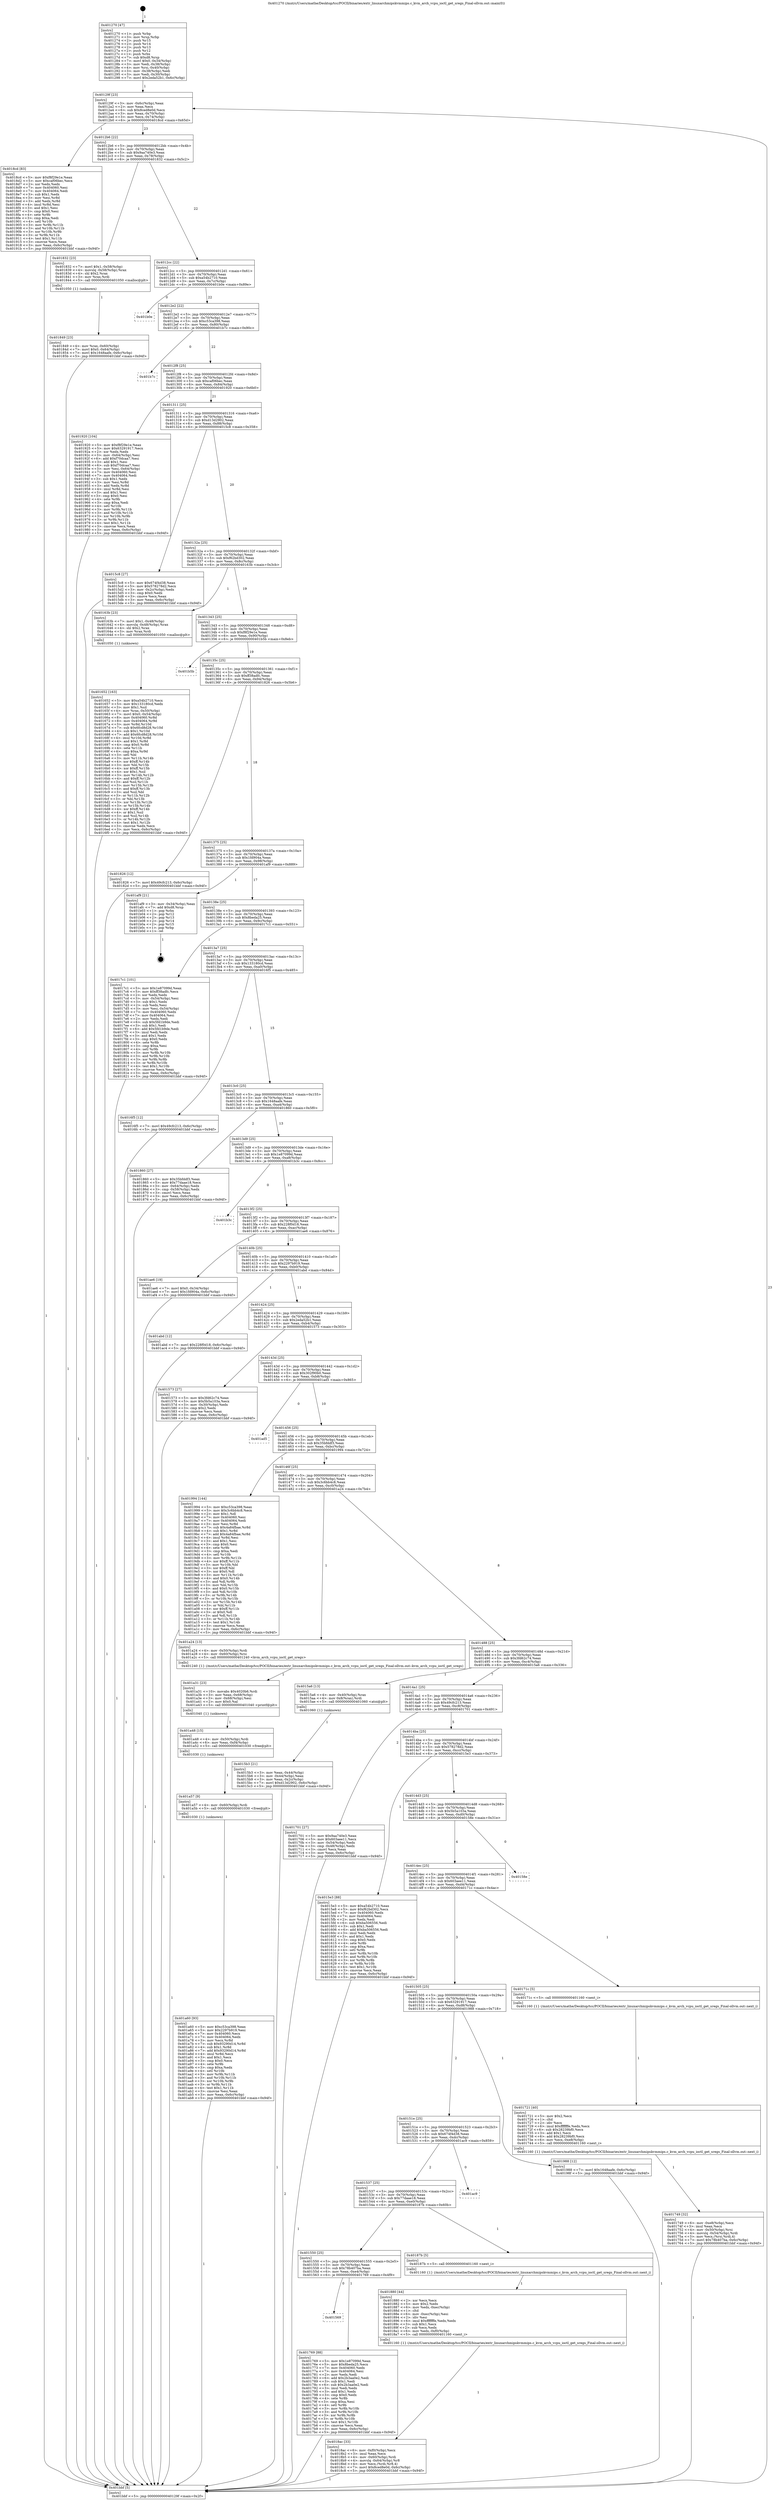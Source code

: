 digraph "0x401270" {
  label = "0x401270 (/mnt/c/Users/mathe/Desktop/tcc/POCII/binaries/extr_linuxarchmipskvmmips.c_kvm_arch_vcpu_ioctl_get_sregs_Final-ollvm.out::main(0))"
  labelloc = "t"
  node[shape=record]

  Entry [label="",width=0.3,height=0.3,shape=circle,fillcolor=black,style=filled]
  "0x40129f" [label="{
     0x40129f [23]\l
     | [instrs]\l
     &nbsp;&nbsp;0x40129f \<+3\>: mov -0x6c(%rbp),%eax\l
     &nbsp;&nbsp;0x4012a2 \<+2\>: mov %eax,%ecx\l
     &nbsp;&nbsp;0x4012a4 \<+6\>: sub $0x8ced8e0d,%ecx\l
     &nbsp;&nbsp;0x4012aa \<+3\>: mov %eax,-0x70(%rbp)\l
     &nbsp;&nbsp;0x4012ad \<+3\>: mov %ecx,-0x74(%rbp)\l
     &nbsp;&nbsp;0x4012b0 \<+6\>: je 00000000004018cd \<main+0x65d\>\l
  }"]
  "0x4018cd" [label="{
     0x4018cd [83]\l
     | [instrs]\l
     &nbsp;&nbsp;0x4018cd \<+5\>: mov $0xf8f29e1e,%eax\l
     &nbsp;&nbsp;0x4018d2 \<+5\>: mov $0xcaf06bec,%ecx\l
     &nbsp;&nbsp;0x4018d7 \<+2\>: xor %edx,%edx\l
     &nbsp;&nbsp;0x4018d9 \<+7\>: mov 0x404060,%esi\l
     &nbsp;&nbsp;0x4018e0 \<+7\>: mov 0x404064,%edi\l
     &nbsp;&nbsp;0x4018e7 \<+3\>: sub $0x1,%edx\l
     &nbsp;&nbsp;0x4018ea \<+3\>: mov %esi,%r8d\l
     &nbsp;&nbsp;0x4018ed \<+3\>: add %edx,%r8d\l
     &nbsp;&nbsp;0x4018f0 \<+4\>: imul %r8d,%esi\l
     &nbsp;&nbsp;0x4018f4 \<+3\>: and $0x1,%esi\l
     &nbsp;&nbsp;0x4018f7 \<+3\>: cmp $0x0,%esi\l
     &nbsp;&nbsp;0x4018fa \<+4\>: sete %r9b\l
     &nbsp;&nbsp;0x4018fe \<+3\>: cmp $0xa,%edi\l
     &nbsp;&nbsp;0x401901 \<+4\>: setl %r10b\l
     &nbsp;&nbsp;0x401905 \<+3\>: mov %r9b,%r11b\l
     &nbsp;&nbsp;0x401908 \<+3\>: and %r10b,%r11b\l
     &nbsp;&nbsp;0x40190b \<+3\>: xor %r10b,%r9b\l
     &nbsp;&nbsp;0x40190e \<+3\>: or %r9b,%r11b\l
     &nbsp;&nbsp;0x401911 \<+4\>: test $0x1,%r11b\l
     &nbsp;&nbsp;0x401915 \<+3\>: cmovne %ecx,%eax\l
     &nbsp;&nbsp;0x401918 \<+3\>: mov %eax,-0x6c(%rbp)\l
     &nbsp;&nbsp;0x40191b \<+5\>: jmp 0000000000401bbf \<main+0x94f\>\l
  }"]
  "0x4012b6" [label="{
     0x4012b6 [22]\l
     | [instrs]\l
     &nbsp;&nbsp;0x4012b6 \<+5\>: jmp 00000000004012bb \<main+0x4b\>\l
     &nbsp;&nbsp;0x4012bb \<+3\>: mov -0x70(%rbp),%eax\l
     &nbsp;&nbsp;0x4012be \<+5\>: sub $0x9aa740e3,%eax\l
     &nbsp;&nbsp;0x4012c3 \<+3\>: mov %eax,-0x78(%rbp)\l
     &nbsp;&nbsp;0x4012c6 \<+6\>: je 0000000000401832 \<main+0x5c2\>\l
  }"]
  Exit [label="",width=0.3,height=0.3,shape=circle,fillcolor=black,style=filled,peripheries=2]
  "0x401832" [label="{
     0x401832 [23]\l
     | [instrs]\l
     &nbsp;&nbsp;0x401832 \<+7\>: movl $0x1,-0x58(%rbp)\l
     &nbsp;&nbsp;0x401839 \<+4\>: movslq -0x58(%rbp),%rax\l
     &nbsp;&nbsp;0x40183d \<+4\>: shl $0x2,%rax\l
     &nbsp;&nbsp;0x401841 \<+3\>: mov %rax,%rdi\l
     &nbsp;&nbsp;0x401844 \<+5\>: call 0000000000401050 \<malloc@plt\>\l
     | [calls]\l
     &nbsp;&nbsp;0x401050 \{1\} (unknown)\l
  }"]
  "0x4012cc" [label="{
     0x4012cc [22]\l
     | [instrs]\l
     &nbsp;&nbsp;0x4012cc \<+5\>: jmp 00000000004012d1 \<main+0x61\>\l
     &nbsp;&nbsp;0x4012d1 \<+3\>: mov -0x70(%rbp),%eax\l
     &nbsp;&nbsp;0x4012d4 \<+5\>: sub $0xa54b2710,%eax\l
     &nbsp;&nbsp;0x4012d9 \<+3\>: mov %eax,-0x7c(%rbp)\l
     &nbsp;&nbsp;0x4012dc \<+6\>: je 0000000000401b0e \<main+0x89e\>\l
  }"]
  "0x401a60" [label="{
     0x401a60 [93]\l
     | [instrs]\l
     &nbsp;&nbsp;0x401a60 \<+5\>: mov $0xc53ca398,%eax\l
     &nbsp;&nbsp;0x401a65 \<+5\>: mov $0x2297b919,%esi\l
     &nbsp;&nbsp;0x401a6a \<+7\>: mov 0x404060,%ecx\l
     &nbsp;&nbsp;0x401a71 \<+7\>: mov 0x404064,%edx\l
     &nbsp;&nbsp;0x401a78 \<+3\>: mov %ecx,%r8d\l
     &nbsp;&nbsp;0x401a7b \<+7\>: sub $0x93290d14,%r8d\l
     &nbsp;&nbsp;0x401a82 \<+4\>: sub $0x1,%r8d\l
     &nbsp;&nbsp;0x401a86 \<+7\>: add $0x93290d14,%r8d\l
     &nbsp;&nbsp;0x401a8d \<+4\>: imul %r8d,%ecx\l
     &nbsp;&nbsp;0x401a91 \<+3\>: and $0x1,%ecx\l
     &nbsp;&nbsp;0x401a94 \<+3\>: cmp $0x0,%ecx\l
     &nbsp;&nbsp;0x401a97 \<+4\>: sete %r9b\l
     &nbsp;&nbsp;0x401a9b \<+3\>: cmp $0xa,%edx\l
     &nbsp;&nbsp;0x401a9e \<+4\>: setl %r10b\l
     &nbsp;&nbsp;0x401aa2 \<+3\>: mov %r9b,%r11b\l
     &nbsp;&nbsp;0x401aa5 \<+3\>: and %r10b,%r11b\l
     &nbsp;&nbsp;0x401aa8 \<+3\>: xor %r10b,%r9b\l
     &nbsp;&nbsp;0x401aab \<+3\>: or %r9b,%r11b\l
     &nbsp;&nbsp;0x401aae \<+4\>: test $0x1,%r11b\l
     &nbsp;&nbsp;0x401ab2 \<+3\>: cmovne %esi,%eax\l
     &nbsp;&nbsp;0x401ab5 \<+3\>: mov %eax,-0x6c(%rbp)\l
     &nbsp;&nbsp;0x401ab8 \<+5\>: jmp 0000000000401bbf \<main+0x94f\>\l
  }"]
  "0x401b0e" [label="{
     0x401b0e\l
  }", style=dashed]
  "0x4012e2" [label="{
     0x4012e2 [22]\l
     | [instrs]\l
     &nbsp;&nbsp;0x4012e2 \<+5\>: jmp 00000000004012e7 \<main+0x77\>\l
     &nbsp;&nbsp;0x4012e7 \<+3\>: mov -0x70(%rbp),%eax\l
     &nbsp;&nbsp;0x4012ea \<+5\>: sub $0xc53ca398,%eax\l
     &nbsp;&nbsp;0x4012ef \<+3\>: mov %eax,-0x80(%rbp)\l
     &nbsp;&nbsp;0x4012f2 \<+6\>: je 0000000000401b7c \<main+0x90c\>\l
  }"]
  "0x401a57" [label="{
     0x401a57 [9]\l
     | [instrs]\l
     &nbsp;&nbsp;0x401a57 \<+4\>: mov -0x60(%rbp),%rdi\l
     &nbsp;&nbsp;0x401a5b \<+5\>: call 0000000000401030 \<free@plt\>\l
     | [calls]\l
     &nbsp;&nbsp;0x401030 \{1\} (unknown)\l
  }"]
  "0x401b7c" [label="{
     0x401b7c\l
  }", style=dashed]
  "0x4012f8" [label="{
     0x4012f8 [25]\l
     | [instrs]\l
     &nbsp;&nbsp;0x4012f8 \<+5\>: jmp 00000000004012fd \<main+0x8d\>\l
     &nbsp;&nbsp;0x4012fd \<+3\>: mov -0x70(%rbp),%eax\l
     &nbsp;&nbsp;0x401300 \<+5\>: sub $0xcaf06bec,%eax\l
     &nbsp;&nbsp;0x401305 \<+6\>: mov %eax,-0x84(%rbp)\l
     &nbsp;&nbsp;0x40130b \<+6\>: je 0000000000401920 \<main+0x6b0\>\l
  }"]
  "0x401a48" [label="{
     0x401a48 [15]\l
     | [instrs]\l
     &nbsp;&nbsp;0x401a48 \<+4\>: mov -0x50(%rbp),%rdi\l
     &nbsp;&nbsp;0x401a4c \<+6\>: mov %eax,-0xf4(%rbp)\l
     &nbsp;&nbsp;0x401a52 \<+5\>: call 0000000000401030 \<free@plt\>\l
     | [calls]\l
     &nbsp;&nbsp;0x401030 \{1\} (unknown)\l
  }"]
  "0x401920" [label="{
     0x401920 [104]\l
     | [instrs]\l
     &nbsp;&nbsp;0x401920 \<+5\>: mov $0xf8f29e1e,%eax\l
     &nbsp;&nbsp;0x401925 \<+5\>: mov $0x63291917,%ecx\l
     &nbsp;&nbsp;0x40192a \<+2\>: xor %edx,%edx\l
     &nbsp;&nbsp;0x40192c \<+3\>: mov -0x64(%rbp),%esi\l
     &nbsp;&nbsp;0x40192f \<+6\>: add $0xf70dcaa7,%esi\l
     &nbsp;&nbsp;0x401935 \<+3\>: add $0x1,%esi\l
     &nbsp;&nbsp;0x401938 \<+6\>: sub $0xf70dcaa7,%esi\l
     &nbsp;&nbsp;0x40193e \<+3\>: mov %esi,-0x64(%rbp)\l
     &nbsp;&nbsp;0x401941 \<+7\>: mov 0x404060,%esi\l
     &nbsp;&nbsp;0x401948 \<+7\>: mov 0x404064,%edi\l
     &nbsp;&nbsp;0x40194f \<+3\>: sub $0x1,%edx\l
     &nbsp;&nbsp;0x401952 \<+3\>: mov %esi,%r8d\l
     &nbsp;&nbsp;0x401955 \<+3\>: add %edx,%r8d\l
     &nbsp;&nbsp;0x401958 \<+4\>: imul %r8d,%esi\l
     &nbsp;&nbsp;0x40195c \<+3\>: and $0x1,%esi\l
     &nbsp;&nbsp;0x40195f \<+3\>: cmp $0x0,%esi\l
     &nbsp;&nbsp;0x401962 \<+4\>: sete %r9b\l
     &nbsp;&nbsp;0x401966 \<+3\>: cmp $0xa,%edi\l
     &nbsp;&nbsp;0x401969 \<+4\>: setl %r10b\l
     &nbsp;&nbsp;0x40196d \<+3\>: mov %r9b,%r11b\l
     &nbsp;&nbsp;0x401970 \<+3\>: and %r10b,%r11b\l
     &nbsp;&nbsp;0x401973 \<+3\>: xor %r10b,%r9b\l
     &nbsp;&nbsp;0x401976 \<+3\>: or %r9b,%r11b\l
     &nbsp;&nbsp;0x401979 \<+4\>: test $0x1,%r11b\l
     &nbsp;&nbsp;0x40197d \<+3\>: cmovne %ecx,%eax\l
     &nbsp;&nbsp;0x401980 \<+3\>: mov %eax,-0x6c(%rbp)\l
     &nbsp;&nbsp;0x401983 \<+5\>: jmp 0000000000401bbf \<main+0x94f\>\l
  }"]
  "0x401311" [label="{
     0x401311 [25]\l
     | [instrs]\l
     &nbsp;&nbsp;0x401311 \<+5\>: jmp 0000000000401316 \<main+0xa6\>\l
     &nbsp;&nbsp;0x401316 \<+3\>: mov -0x70(%rbp),%eax\l
     &nbsp;&nbsp;0x401319 \<+5\>: sub $0xd13d2902,%eax\l
     &nbsp;&nbsp;0x40131e \<+6\>: mov %eax,-0x88(%rbp)\l
     &nbsp;&nbsp;0x401324 \<+6\>: je 00000000004015c8 \<main+0x358\>\l
  }"]
  "0x401a31" [label="{
     0x401a31 [23]\l
     | [instrs]\l
     &nbsp;&nbsp;0x401a31 \<+10\>: movabs $0x4020b6,%rdi\l
     &nbsp;&nbsp;0x401a3b \<+3\>: mov %eax,-0x68(%rbp)\l
     &nbsp;&nbsp;0x401a3e \<+3\>: mov -0x68(%rbp),%esi\l
     &nbsp;&nbsp;0x401a41 \<+2\>: mov $0x0,%al\l
     &nbsp;&nbsp;0x401a43 \<+5\>: call 0000000000401040 \<printf@plt\>\l
     | [calls]\l
     &nbsp;&nbsp;0x401040 \{1\} (unknown)\l
  }"]
  "0x4015c8" [label="{
     0x4015c8 [27]\l
     | [instrs]\l
     &nbsp;&nbsp;0x4015c8 \<+5\>: mov $0x674f4d38,%eax\l
     &nbsp;&nbsp;0x4015cd \<+5\>: mov $0x578278d2,%ecx\l
     &nbsp;&nbsp;0x4015d2 \<+3\>: mov -0x2c(%rbp),%edx\l
     &nbsp;&nbsp;0x4015d5 \<+3\>: cmp $0x0,%edx\l
     &nbsp;&nbsp;0x4015d8 \<+3\>: cmove %ecx,%eax\l
     &nbsp;&nbsp;0x4015db \<+3\>: mov %eax,-0x6c(%rbp)\l
     &nbsp;&nbsp;0x4015de \<+5\>: jmp 0000000000401bbf \<main+0x94f\>\l
  }"]
  "0x40132a" [label="{
     0x40132a [25]\l
     | [instrs]\l
     &nbsp;&nbsp;0x40132a \<+5\>: jmp 000000000040132f \<main+0xbf\>\l
     &nbsp;&nbsp;0x40132f \<+3\>: mov -0x70(%rbp),%eax\l
     &nbsp;&nbsp;0x401332 \<+5\>: sub $0xf62bd302,%eax\l
     &nbsp;&nbsp;0x401337 \<+6\>: mov %eax,-0x8c(%rbp)\l
     &nbsp;&nbsp;0x40133d \<+6\>: je 000000000040163b \<main+0x3cb\>\l
  }"]
  "0x4018ac" [label="{
     0x4018ac [33]\l
     | [instrs]\l
     &nbsp;&nbsp;0x4018ac \<+6\>: mov -0xf0(%rbp),%ecx\l
     &nbsp;&nbsp;0x4018b2 \<+3\>: imul %eax,%ecx\l
     &nbsp;&nbsp;0x4018b5 \<+4\>: mov -0x60(%rbp),%rdi\l
     &nbsp;&nbsp;0x4018b9 \<+4\>: movslq -0x64(%rbp),%r8\l
     &nbsp;&nbsp;0x4018bd \<+4\>: mov %ecx,(%rdi,%r8,4)\l
     &nbsp;&nbsp;0x4018c1 \<+7\>: movl $0x8ced8e0d,-0x6c(%rbp)\l
     &nbsp;&nbsp;0x4018c8 \<+5\>: jmp 0000000000401bbf \<main+0x94f\>\l
  }"]
  "0x40163b" [label="{
     0x40163b [23]\l
     | [instrs]\l
     &nbsp;&nbsp;0x40163b \<+7\>: movl $0x1,-0x48(%rbp)\l
     &nbsp;&nbsp;0x401642 \<+4\>: movslq -0x48(%rbp),%rax\l
     &nbsp;&nbsp;0x401646 \<+4\>: shl $0x2,%rax\l
     &nbsp;&nbsp;0x40164a \<+3\>: mov %rax,%rdi\l
     &nbsp;&nbsp;0x40164d \<+5\>: call 0000000000401050 \<malloc@plt\>\l
     | [calls]\l
     &nbsp;&nbsp;0x401050 \{1\} (unknown)\l
  }"]
  "0x401343" [label="{
     0x401343 [25]\l
     | [instrs]\l
     &nbsp;&nbsp;0x401343 \<+5\>: jmp 0000000000401348 \<main+0xd8\>\l
     &nbsp;&nbsp;0x401348 \<+3\>: mov -0x70(%rbp),%eax\l
     &nbsp;&nbsp;0x40134b \<+5\>: sub $0xf8f29e1e,%eax\l
     &nbsp;&nbsp;0x401350 \<+6\>: mov %eax,-0x90(%rbp)\l
     &nbsp;&nbsp;0x401356 \<+6\>: je 0000000000401b5b \<main+0x8eb\>\l
  }"]
  "0x401880" [label="{
     0x401880 [44]\l
     | [instrs]\l
     &nbsp;&nbsp;0x401880 \<+2\>: xor %ecx,%ecx\l
     &nbsp;&nbsp;0x401882 \<+5\>: mov $0x2,%edx\l
     &nbsp;&nbsp;0x401887 \<+6\>: mov %edx,-0xec(%rbp)\l
     &nbsp;&nbsp;0x40188d \<+1\>: cltd\l
     &nbsp;&nbsp;0x40188e \<+6\>: mov -0xec(%rbp),%esi\l
     &nbsp;&nbsp;0x401894 \<+2\>: idiv %esi\l
     &nbsp;&nbsp;0x401896 \<+6\>: imul $0xfffffffe,%edx,%edx\l
     &nbsp;&nbsp;0x40189c \<+3\>: sub $0x1,%ecx\l
     &nbsp;&nbsp;0x40189f \<+2\>: sub %ecx,%edx\l
     &nbsp;&nbsp;0x4018a1 \<+6\>: mov %edx,-0xf0(%rbp)\l
     &nbsp;&nbsp;0x4018a7 \<+5\>: call 0000000000401160 \<next_i\>\l
     | [calls]\l
     &nbsp;&nbsp;0x401160 \{1\} (/mnt/c/Users/mathe/Desktop/tcc/POCII/binaries/extr_linuxarchmipskvmmips.c_kvm_arch_vcpu_ioctl_get_sregs_Final-ollvm.out::next_i)\l
  }"]
  "0x401b5b" [label="{
     0x401b5b\l
  }", style=dashed]
  "0x40135c" [label="{
     0x40135c [25]\l
     | [instrs]\l
     &nbsp;&nbsp;0x40135c \<+5\>: jmp 0000000000401361 \<main+0xf1\>\l
     &nbsp;&nbsp;0x401361 \<+3\>: mov -0x70(%rbp),%eax\l
     &nbsp;&nbsp;0x401364 \<+5\>: sub $0xff38adfc,%eax\l
     &nbsp;&nbsp;0x401369 \<+6\>: mov %eax,-0x94(%rbp)\l
     &nbsp;&nbsp;0x40136f \<+6\>: je 0000000000401826 \<main+0x5b6\>\l
  }"]
  "0x401849" [label="{
     0x401849 [23]\l
     | [instrs]\l
     &nbsp;&nbsp;0x401849 \<+4\>: mov %rax,-0x60(%rbp)\l
     &nbsp;&nbsp;0x40184d \<+7\>: movl $0x0,-0x64(%rbp)\l
     &nbsp;&nbsp;0x401854 \<+7\>: movl $0x1648aafe,-0x6c(%rbp)\l
     &nbsp;&nbsp;0x40185b \<+5\>: jmp 0000000000401bbf \<main+0x94f\>\l
  }"]
  "0x401826" [label="{
     0x401826 [12]\l
     | [instrs]\l
     &nbsp;&nbsp;0x401826 \<+7\>: movl $0x49cfc213,-0x6c(%rbp)\l
     &nbsp;&nbsp;0x40182d \<+5\>: jmp 0000000000401bbf \<main+0x94f\>\l
  }"]
  "0x401375" [label="{
     0x401375 [25]\l
     | [instrs]\l
     &nbsp;&nbsp;0x401375 \<+5\>: jmp 000000000040137a \<main+0x10a\>\l
     &nbsp;&nbsp;0x40137a \<+3\>: mov -0x70(%rbp),%eax\l
     &nbsp;&nbsp;0x40137d \<+5\>: sub $0x1fd904a,%eax\l
     &nbsp;&nbsp;0x401382 \<+6\>: mov %eax,-0x98(%rbp)\l
     &nbsp;&nbsp;0x401388 \<+6\>: je 0000000000401af9 \<main+0x889\>\l
  }"]
  "0x401569" [label="{
     0x401569\l
  }", style=dashed]
  "0x401af9" [label="{
     0x401af9 [21]\l
     | [instrs]\l
     &nbsp;&nbsp;0x401af9 \<+3\>: mov -0x34(%rbp),%eax\l
     &nbsp;&nbsp;0x401afc \<+7\>: add $0xd8,%rsp\l
     &nbsp;&nbsp;0x401b03 \<+1\>: pop %rbx\l
     &nbsp;&nbsp;0x401b04 \<+2\>: pop %r12\l
     &nbsp;&nbsp;0x401b06 \<+2\>: pop %r13\l
     &nbsp;&nbsp;0x401b08 \<+2\>: pop %r14\l
     &nbsp;&nbsp;0x401b0a \<+2\>: pop %r15\l
     &nbsp;&nbsp;0x401b0c \<+1\>: pop %rbp\l
     &nbsp;&nbsp;0x401b0d \<+1\>: ret\l
  }"]
  "0x40138e" [label="{
     0x40138e [25]\l
     | [instrs]\l
     &nbsp;&nbsp;0x40138e \<+5\>: jmp 0000000000401393 \<main+0x123\>\l
     &nbsp;&nbsp;0x401393 \<+3\>: mov -0x70(%rbp),%eax\l
     &nbsp;&nbsp;0x401396 \<+5\>: sub $0x8beda25,%eax\l
     &nbsp;&nbsp;0x40139b \<+6\>: mov %eax,-0x9c(%rbp)\l
     &nbsp;&nbsp;0x4013a1 \<+6\>: je 00000000004017c1 \<main+0x551\>\l
  }"]
  "0x401769" [label="{
     0x401769 [88]\l
     | [instrs]\l
     &nbsp;&nbsp;0x401769 \<+5\>: mov $0x1e87099d,%eax\l
     &nbsp;&nbsp;0x40176e \<+5\>: mov $0x8beda25,%ecx\l
     &nbsp;&nbsp;0x401773 \<+7\>: mov 0x404060,%edx\l
     &nbsp;&nbsp;0x40177a \<+7\>: mov 0x404064,%esi\l
     &nbsp;&nbsp;0x401781 \<+2\>: mov %edx,%edi\l
     &nbsp;&nbsp;0x401783 \<+6\>: add $0x2b3aa0e2,%edi\l
     &nbsp;&nbsp;0x401789 \<+3\>: sub $0x1,%edi\l
     &nbsp;&nbsp;0x40178c \<+6\>: sub $0x2b3aa0e2,%edi\l
     &nbsp;&nbsp;0x401792 \<+3\>: imul %edi,%edx\l
     &nbsp;&nbsp;0x401795 \<+3\>: and $0x1,%edx\l
     &nbsp;&nbsp;0x401798 \<+3\>: cmp $0x0,%edx\l
     &nbsp;&nbsp;0x40179b \<+4\>: sete %r8b\l
     &nbsp;&nbsp;0x40179f \<+3\>: cmp $0xa,%esi\l
     &nbsp;&nbsp;0x4017a2 \<+4\>: setl %r9b\l
     &nbsp;&nbsp;0x4017a6 \<+3\>: mov %r8b,%r10b\l
     &nbsp;&nbsp;0x4017a9 \<+3\>: and %r9b,%r10b\l
     &nbsp;&nbsp;0x4017ac \<+3\>: xor %r9b,%r8b\l
     &nbsp;&nbsp;0x4017af \<+3\>: or %r8b,%r10b\l
     &nbsp;&nbsp;0x4017b2 \<+4\>: test $0x1,%r10b\l
     &nbsp;&nbsp;0x4017b6 \<+3\>: cmovne %ecx,%eax\l
     &nbsp;&nbsp;0x4017b9 \<+3\>: mov %eax,-0x6c(%rbp)\l
     &nbsp;&nbsp;0x4017bc \<+5\>: jmp 0000000000401bbf \<main+0x94f\>\l
  }"]
  "0x4017c1" [label="{
     0x4017c1 [101]\l
     | [instrs]\l
     &nbsp;&nbsp;0x4017c1 \<+5\>: mov $0x1e87099d,%eax\l
     &nbsp;&nbsp;0x4017c6 \<+5\>: mov $0xff38adfc,%ecx\l
     &nbsp;&nbsp;0x4017cb \<+2\>: xor %edx,%edx\l
     &nbsp;&nbsp;0x4017cd \<+3\>: mov -0x54(%rbp),%esi\l
     &nbsp;&nbsp;0x4017d0 \<+3\>: sub $0x1,%edx\l
     &nbsp;&nbsp;0x4017d3 \<+2\>: sub %edx,%esi\l
     &nbsp;&nbsp;0x4017d5 \<+3\>: mov %esi,-0x54(%rbp)\l
     &nbsp;&nbsp;0x4017d8 \<+7\>: mov 0x404060,%edx\l
     &nbsp;&nbsp;0x4017df \<+7\>: mov 0x404064,%esi\l
     &nbsp;&nbsp;0x4017e6 \<+2\>: mov %edx,%edi\l
     &nbsp;&nbsp;0x4017e8 \<+6\>: sub $0x5fd1b9de,%edi\l
     &nbsp;&nbsp;0x4017ee \<+3\>: sub $0x1,%edi\l
     &nbsp;&nbsp;0x4017f1 \<+6\>: add $0x5fd1b9de,%edi\l
     &nbsp;&nbsp;0x4017f7 \<+3\>: imul %edi,%edx\l
     &nbsp;&nbsp;0x4017fa \<+3\>: and $0x1,%edx\l
     &nbsp;&nbsp;0x4017fd \<+3\>: cmp $0x0,%edx\l
     &nbsp;&nbsp;0x401800 \<+4\>: sete %r8b\l
     &nbsp;&nbsp;0x401804 \<+3\>: cmp $0xa,%esi\l
     &nbsp;&nbsp;0x401807 \<+4\>: setl %r9b\l
     &nbsp;&nbsp;0x40180b \<+3\>: mov %r8b,%r10b\l
     &nbsp;&nbsp;0x40180e \<+3\>: and %r9b,%r10b\l
     &nbsp;&nbsp;0x401811 \<+3\>: xor %r9b,%r8b\l
     &nbsp;&nbsp;0x401814 \<+3\>: or %r8b,%r10b\l
     &nbsp;&nbsp;0x401817 \<+4\>: test $0x1,%r10b\l
     &nbsp;&nbsp;0x40181b \<+3\>: cmovne %ecx,%eax\l
     &nbsp;&nbsp;0x40181e \<+3\>: mov %eax,-0x6c(%rbp)\l
     &nbsp;&nbsp;0x401821 \<+5\>: jmp 0000000000401bbf \<main+0x94f\>\l
  }"]
  "0x4013a7" [label="{
     0x4013a7 [25]\l
     | [instrs]\l
     &nbsp;&nbsp;0x4013a7 \<+5\>: jmp 00000000004013ac \<main+0x13c\>\l
     &nbsp;&nbsp;0x4013ac \<+3\>: mov -0x70(%rbp),%eax\l
     &nbsp;&nbsp;0x4013af \<+5\>: sub $0x133180cd,%eax\l
     &nbsp;&nbsp;0x4013b4 \<+6\>: mov %eax,-0xa0(%rbp)\l
     &nbsp;&nbsp;0x4013ba \<+6\>: je 00000000004016f5 \<main+0x485\>\l
  }"]
  "0x401550" [label="{
     0x401550 [25]\l
     | [instrs]\l
     &nbsp;&nbsp;0x401550 \<+5\>: jmp 0000000000401555 \<main+0x2e5\>\l
     &nbsp;&nbsp;0x401555 \<+3\>: mov -0x70(%rbp),%eax\l
     &nbsp;&nbsp;0x401558 \<+5\>: sub $0x78b407ba,%eax\l
     &nbsp;&nbsp;0x40155d \<+6\>: mov %eax,-0xe4(%rbp)\l
     &nbsp;&nbsp;0x401563 \<+6\>: je 0000000000401769 \<main+0x4f9\>\l
  }"]
  "0x4016f5" [label="{
     0x4016f5 [12]\l
     | [instrs]\l
     &nbsp;&nbsp;0x4016f5 \<+7\>: movl $0x49cfc213,-0x6c(%rbp)\l
     &nbsp;&nbsp;0x4016fc \<+5\>: jmp 0000000000401bbf \<main+0x94f\>\l
  }"]
  "0x4013c0" [label="{
     0x4013c0 [25]\l
     | [instrs]\l
     &nbsp;&nbsp;0x4013c0 \<+5\>: jmp 00000000004013c5 \<main+0x155\>\l
     &nbsp;&nbsp;0x4013c5 \<+3\>: mov -0x70(%rbp),%eax\l
     &nbsp;&nbsp;0x4013c8 \<+5\>: sub $0x1648aafe,%eax\l
     &nbsp;&nbsp;0x4013cd \<+6\>: mov %eax,-0xa4(%rbp)\l
     &nbsp;&nbsp;0x4013d3 \<+6\>: je 0000000000401860 \<main+0x5f0\>\l
  }"]
  "0x40187b" [label="{
     0x40187b [5]\l
     | [instrs]\l
     &nbsp;&nbsp;0x40187b \<+5\>: call 0000000000401160 \<next_i\>\l
     | [calls]\l
     &nbsp;&nbsp;0x401160 \{1\} (/mnt/c/Users/mathe/Desktop/tcc/POCII/binaries/extr_linuxarchmipskvmmips.c_kvm_arch_vcpu_ioctl_get_sregs_Final-ollvm.out::next_i)\l
  }"]
  "0x401860" [label="{
     0x401860 [27]\l
     | [instrs]\l
     &nbsp;&nbsp;0x401860 \<+5\>: mov $0x35bfddf3,%eax\l
     &nbsp;&nbsp;0x401865 \<+5\>: mov $0x77daae18,%ecx\l
     &nbsp;&nbsp;0x40186a \<+3\>: mov -0x64(%rbp),%edx\l
     &nbsp;&nbsp;0x40186d \<+3\>: cmp -0x58(%rbp),%edx\l
     &nbsp;&nbsp;0x401870 \<+3\>: cmovl %ecx,%eax\l
     &nbsp;&nbsp;0x401873 \<+3\>: mov %eax,-0x6c(%rbp)\l
     &nbsp;&nbsp;0x401876 \<+5\>: jmp 0000000000401bbf \<main+0x94f\>\l
  }"]
  "0x4013d9" [label="{
     0x4013d9 [25]\l
     | [instrs]\l
     &nbsp;&nbsp;0x4013d9 \<+5\>: jmp 00000000004013de \<main+0x16e\>\l
     &nbsp;&nbsp;0x4013de \<+3\>: mov -0x70(%rbp),%eax\l
     &nbsp;&nbsp;0x4013e1 \<+5\>: sub $0x1e87099d,%eax\l
     &nbsp;&nbsp;0x4013e6 \<+6\>: mov %eax,-0xa8(%rbp)\l
     &nbsp;&nbsp;0x4013ec \<+6\>: je 0000000000401b3c \<main+0x8cc\>\l
  }"]
  "0x401537" [label="{
     0x401537 [25]\l
     | [instrs]\l
     &nbsp;&nbsp;0x401537 \<+5\>: jmp 000000000040153c \<main+0x2cc\>\l
     &nbsp;&nbsp;0x40153c \<+3\>: mov -0x70(%rbp),%eax\l
     &nbsp;&nbsp;0x40153f \<+5\>: sub $0x77daae18,%eax\l
     &nbsp;&nbsp;0x401544 \<+6\>: mov %eax,-0xe0(%rbp)\l
     &nbsp;&nbsp;0x40154a \<+6\>: je 000000000040187b \<main+0x60b\>\l
  }"]
  "0x401b3c" [label="{
     0x401b3c\l
  }", style=dashed]
  "0x4013f2" [label="{
     0x4013f2 [25]\l
     | [instrs]\l
     &nbsp;&nbsp;0x4013f2 \<+5\>: jmp 00000000004013f7 \<main+0x187\>\l
     &nbsp;&nbsp;0x4013f7 \<+3\>: mov -0x70(%rbp),%eax\l
     &nbsp;&nbsp;0x4013fa \<+5\>: sub $0x228f0d18,%eax\l
     &nbsp;&nbsp;0x4013ff \<+6\>: mov %eax,-0xac(%rbp)\l
     &nbsp;&nbsp;0x401405 \<+6\>: je 0000000000401ae6 \<main+0x876\>\l
  }"]
  "0x401ac9" [label="{
     0x401ac9\l
  }", style=dashed]
  "0x401ae6" [label="{
     0x401ae6 [19]\l
     | [instrs]\l
     &nbsp;&nbsp;0x401ae6 \<+7\>: movl $0x0,-0x34(%rbp)\l
     &nbsp;&nbsp;0x401aed \<+7\>: movl $0x1fd904a,-0x6c(%rbp)\l
     &nbsp;&nbsp;0x401af4 \<+5\>: jmp 0000000000401bbf \<main+0x94f\>\l
  }"]
  "0x40140b" [label="{
     0x40140b [25]\l
     | [instrs]\l
     &nbsp;&nbsp;0x40140b \<+5\>: jmp 0000000000401410 \<main+0x1a0\>\l
     &nbsp;&nbsp;0x401410 \<+3\>: mov -0x70(%rbp),%eax\l
     &nbsp;&nbsp;0x401413 \<+5\>: sub $0x2297b919,%eax\l
     &nbsp;&nbsp;0x401418 \<+6\>: mov %eax,-0xb0(%rbp)\l
     &nbsp;&nbsp;0x40141e \<+6\>: je 0000000000401abd \<main+0x84d\>\l
  }"]
  "0x40151e" [label="{
     0x40151e [25]\l
     | [instrs]\l
     &nbsp;&nbsp;0x40151e \<+5\>: jmp 0000000000401523 \<main+0x2b3\>\l
     &nbsp;&nbsp;0x401523 \<+3\>: mov -0x70(%rbp),%eax\l
     &nbsp;&nbsp;0x401526 \<+5\>: sub $0x674f4d38,%eax\l
     &nbsp;&nbsp;0x40152b \<+6\>: mov %eax,-0xdc(%rbp)\l
     &nbsp;&nbsp;0x401531 \<+6\>: je 0000000000401ac9 \<main+0x859\>\l
  }"]
  "0x401abd" [label="{
     0x401abd [12]\l
     | [instrs]\l
     &nbsp;&nbsp;0x401abd \<+7\>: movl $0x228f0d18,-0x6c(%rbp)\l
     &nbsp;&nbsp;0x401ac4 \<+5\>: jmp 0000000000401bbf \<main+0x94f\>\l
  }"]
  "0x401424" [label="{
     0x401424 [25]\l
     | [instrs]\l
     &nbsp;&nbsp;0x401424 \<+5\>: jmp 0000000000401429 \<main+0x1b9\>\l
     &nbsp;&nbsp;0x401429 \<+3\>: mov -0x70(%rbp),%eax\l
     &nbsp;&nbsp;0x40142c \<+5\>: sub $0x2eda52b1,%eax\l
     &nbsp;&nbsp;0x401431 \<+6\>: mov %eax,-0xb4(%rbp)\l
     &nbsp;&nbsp;0x401437 \<+6\>: je 0000000000401573 \<main+0x303\>\l
  }"]
  "0x401988" [label="{
     0x401988 [12]\l
     | [instrs]\l
     &nbsp;&nbsp;0x401988 \<+7\>: movl $0x1648aafe,-0x6c(%rbp)\l
     &nbsp;&nbsp;0x40198f \<+5\>: jmp 0000000000401bbf \<main+0x94f\>\l
  }"]
  "0x401573" [label="{
     0x401573 [27]\l
     | [instrs]\l
     &nbsp;&nbsp;0x401573 \<+5\>: mov $0x3fd62c74,%eax\l
     &nbsp;&nbsp;0x401578 \<+5\>: mov $0x5b5a103a,%ecx\l
     &nbsp;&nbsp;0x40157d \<+3\>: mov -0x30(%rbp),%edx\l
     &nbsp;&nbsp;0x401580 \<+3\>: cmp $0x2,%edx\l
     &nbsp;&nbsp;0x401583 \<+3\>: cmovne %ecx,%eax\l
     &nbsp;&nbsp;0x401586 \<+3\>: mov %eax,-0x6c(%rbp)\l
     &nbsp;&nbsp;0x401589 \<+5\>: jmp 0000000000401bbf \<main+0x94f\>\l
  }"]
  "0x40143d" [label="{
     0x40143d [25]\l
     | [instrs]\l
     &nbsp;&nbsp;0x40143d \<+5\>: jmp 0000000000401442 \<main+0x1d2\>\l
     &nbsp;&nbsp;0x401442 \<+3\>: mov -0x70(%rbp),%eax\l
     &nbsp;&nbsp;0x401445 \<+5\>: sub $0x302f90b0,%eax\l
     &nbsp;&nbsp;0x40144a \<+6\>: mov %eax,-0xb8(%rbp)\l
     &nbsp;&nbsp;0x401450 \<+6\>: je 0000000000401ad5 \<main+0x865\>\l
  }"]
  "0x401bbf" [label="{
     0x401bbf [5]\l
     | [instrs]\l
     &nbsp;&nbsp;0x401bbf \<+5\>: jmp 000000000040129f \<main+0x2f\>\l
  }"]
  "0x401270" [label="{
     0x401270 [47]\l
     | [instrs]\l
     &nbsp;&nbsp;0x401270 \<+1\>: push %rbp\l
     &nbsp;&nbsp;0x401271 \<+3\>: mov %rsp,%rbp\l
     &nbsp;&nbsp;0x401274 \<+2\>: push %r15\l
     &nbsp;&nbsp;0x401276 \<+2\>: push %r14\l
     &nbsp;&nbsp;0x401278 \<+2\>: push %r13\l
     &nbsp;&nbsp;0x40127a \<+2\>: push %r12\l
     &nbsp;&nbsp;0x40127c \<+1\>: push %rbx\l
     &nbsp;&nbsp;0x40127d \<+7\>: sub $0xd8,%rsp\l
     &nbsp;&nbsp;0x401284 \<+7\>: movl $0x0,-0x34(%rbp)\l
     &nbsp;&nbsp;0x40128b \<+3\>: mov %edi,-0x38(%rbp)\l
     &nbsp;&nbsp;0x40128e \<+4\>: mov %rsi,-0x40(%rbp)\l
     &nbsp;&nbsp;0x401292 \<+3\>: mov -0x38(%rbp),%edi\l
     &nbsp;&nbsp;0x401295 \<+3\>: mov %edi,-0x30(%rbp)\l
     &nbsp;&nbsp;0x401298 \<+7\>: movl $0x2eda52b1,-0x6c(%rbp)\l
  }"]
  "0x401749" [label="{
     0x401749 [32]\l
     | [instrs]\l
     &nbsp;&nbsp;0x401749 \<+6\>: mov -0xe8(%rbp),%ecx\l
     &nbsp;&nbsp;0x40174f \<+3\>: imul %eax,%ecx\l
     &nbsp;&nbsp;0x401752 \<+4\>: mov -0x50(%rbp),%rsi\l
     &nbsp;&nbsp;0x401756 \<+4\>: movslq -0x54(%rbp),%rdi\l
     &nbsp;&nbsp;0x40175a \<+3\>: mov %ecx,(%rsi,%rdi,4)\l
     &nbsp;&nbsp;0x40175d \<+7\>: movl $0x78b407ba,-0x6c(%rbp)\l
     &nbsp;&nbsp;0x401764 \<+5\>: jmp 0000000000401bbf \<main+0x94f\>\l
  }"]
  "0x401ad5" [label="{
     0x401ad5\l
  }", style=dashed]
  "0x401456" [label="{
     0x401456 [25]\l
     | [instrs]\l
     &nbsp;&nbsp;0x401456 \<+5\>: jmp 000000000040145b \<main+0x1eb\>\l
     &nbsp;&nbsp;0x40145b \<+3\>: mov -0x70(%rbp),%eax\l
     &nbsp;&nbsp;0x40145e \<+5\>: sub $0x35bfddf3,%eax\l
     &nbsp;&nbsp;0x401463 \<+6\>: mov %eax,-0xbc(%rbp)\l
     &nbsp;&nbsp;0x401469 \<+6\>: je 0000000000401994 \<main+0x724\>\l
  }"]
  "0x401721" [label="{
     0x401721 [40]\l
     | [instrs]\l
     &nbsp;&nbsp;0x401721 \<+5\>: mov $0x2,%ecx\l
     &nbsp;&nbsp;0x401726 \<+1\>: cltd\l
     &nbsp;&nbsp;0x401727 \<+2\>: idiv %ecx\l
     &nbsp;&nbsp;0x401729 \<+6\>: imul $0xfffffffe,%edx,%ecx\l
     &nbsp;&nbsp;0x40172f \<+6\>: sub $0x28239bf0,%ecx\l
     &nbsp;&nbsp;0x401735 \<+3\>: add $0x1,%ecx\l
     &nbsp;&nbsp;0x401738 \<+6\>: add $0x28239bf0,%ecx\l
     &nbsp;&nbsp;0x40173e \<+6\>: mov %ecx,-0xe8(%rbp)\l
     &nbsp;&nbsp;0x401744 \<+5\>: call 0000000000401160 \<next_i\>\l
     | [calls]\l
     &nbsp;&nbsp;0x401160 \{1\} (/mnt/c/Users/mathe/Desktop/tcc/POCII/binaries/extr_linuxarchmipskvmmips.c_kvm_arch_vcpu_ioctl_get_sregs_Final-ollvm.out::next_i)\l
  }"]
  "0x401994" [label="{
     0x401994 [144]\l
     | [instrs]\l
     &nbsp;&nbsp;0x401994 \<+5\>: mov $0xc53ca398,%eax\l
     &nbsp;&nbsp;0x401999 \<+5\>: mov $0x3c6bb4c8,%ecx\l
     &nbsp;&nbsp;0x40199e \<+2\>: mov $0x1,%dl\l
     &nbsp;&nbsp;0x4019a0 \<+7\>: mov 0x404060,%esi\l
     &nbsp;&nbsp;0x4019a7 \<+7\>: mov 0x404064,%edi\l
     &nbsp;&nbsp;0x4019ae \<+3\>: mov %esi,%r8d\l
     &nbsp;&nbsp;0x4019b1 \<+7\>: sub $0x4a84fbae,%r8d\l
     &nbsp;&nbsp;0x4019b8 \<+4\>: sub $0x1,%r8d\l
     &nbsp;&nbsp;0x4019bc \<+7\>: add $0x4a84fbae,%r8d\l
     &nbsp;&nbsp;0x4019c3 \<+4\>: imul %r8d,%esi\l
     &nbsp;&nbsp;0x4019c7 \<+3\>: and $0x1,%esi\l
     &nbsp;&nbsp;0x4019ca \<+3\>: cmp $0x0,%esi\l
     &nbsp;&nbsp;0x4019cd \<+4\>: sete %r9b\l
     &nbsp;&nbsp;0x4019d1 \<+3\>: cmp $0xa,%edi\l
     &nbsp;&nbsp;0x4019d4 \<+4\>: setl %r10b\l
     &nbsp;&nbsp;0x4019d8 \<+3\>: mov %r9b,%r11b\l
     &nbsp;&nbsp;0x4019db \<+4\>: xor $0xff,%r11b\l
     &nbsp;&nbsp;0x4019df \<+3\>: mov %r10b,%bl\l
     &nbsp;&nbsp;0x4019e2 \<+3\>: xor $0xff,%bl\l
     &nbsp;&nbsp;0x4019e5 \<+3\>: xor $0x0,%dl\l
     &nbsp;&nbsp;0x4019e8 \<+3\>: mov %r11b,%r14b\l
     &nbsp;&nbsp;0x4019eb \<+4\>: and $0x0,%r14b\l
     &nbsp;&nbsp;0x4019ef \<+3\>: and %dl,%r9b\l
     &nbsp;&nbsp;0x4019f2 \<+3\>: mov %bl,%r15b\l
     &nbsp;&nbsp;0x4019f5 \<+4\>: and $0x0,%r15b\l
     &nbsp;&nbsp;0x4019f9 \<+3\>: and %dl,%r10b\l
     &nbsp;&nbsp;0x4019fc \<+3\>: or %r9b,%r14b\l
     &nbsp;&nbsp;0x4019ff \<+3\>: or %r10b,%r15b\l
     &nbsp;&nbsp;0x401a02 \<+3\>: xor %r15b,%r14b\l
     &nbsp;&nbsp;0x401a05 \<+3\>: or %bl,%r11b\l
     &nbsp;&nbsp;0x401a08 \<+4\>: xor $0xff,%r11b\l
     &nbsp;&nbsp;0x401a0c \<+3\>: or $0x0,%dl\l
     &nbsp;&nbsp;0x401a0f \<+3\>: and %dl,%r11b\l
     &nbsp;&nbsp;0x401a12 \<+3\>: or %r11b,%r14b\l
     &nbsp;&nbsp;0x401a15 \<+4\>: test $0x1,%r14b\l
     &nbsp;&nbsp;0x401a19 \<+3\>: cmovne %ecx,%eax\l
     &nbsp;&nbsp;0x401a1c \<+3\>: mov %eax,-0x6c(%rbp)\l
     &nbsp;&nbsp;0x401a1f \<+5\>: jmp 0000000000401bbf \<main+0x94f\>\l
  }"]
  "0x40146f" [label="{
     0x40146f [25]\l
     | [instrs]\l
     &nbsp;&nbsp;0x40146f \<+5\>: jmp 0000000000401474 \<main+0x204\>\l
     &nbsp;&nbsp;0x401474 \<+3\>: mov -0x70(%rbp),%eax\l
     &nbsp;&nbsp;0x401477 \<+5\>: sub $0x3c6bb4c8,%eax\l
     &nbsp;&nbsp;0x40147c \<+6\>: mov %eax,-0xc0(%rbp)\l
     &nbsp;&nbsp;0x401482 \<+6\>: je 0000000000401a24 \<main+0x7b4\>\l
  }"]
  "0x401505" [label="{
     0x401505 [25]\l
     | [instrs]\l
     &nbsp;&nbsp;0x401505 \<+5\>: jmp 000000000040150a \<main+0x29a\>\l
     &nbsp;&nbsp;0x40150a \<+3\>: mov -0x70(%rbp),%eax\l
     &nbsp;&nbsp;0x40150d \<+5\>: sub $0x63291917,%eax\l
     &nbsp;&nbsp;0x401512 \<+6\>: mov %eax,-0xd8(%rbp)\l
     &nbsp;&nbsp;0x401518 \<+6\>: je 0000000000401988 \<main+0x718\>\l
  }"]
  "0x401a24" [label="{
     0x401a24 [13]\l
     | [instrs]\l
     &nbsp;&nbsp;0x401a24 \<+4\>: mov -0x50(%rbp),%rdi\l
     &nbsp;&nbsp;0x401a28 \<+4\>: mov -0x60(%rbp),%rsi\l
     &nbsp;&nbsp;0x401a2c \<+5\>: call 0000000000401240 \<kvm_arch_vcpu_ioctl_get_sregs\>\l
     | [calls]\l
     &nbsp;&nbsp;0x401240 \{1\} (/mnt/c/Users/mathe/Desktop/tcc/POCII/binaries/extr_linuxarchmipskvmmips.c_kvm_arch_vcpu_ioctl_get_sregs_Final-ollvm.out::kvm_arch_vcpu_ioctl_get_sregs)\l
  }"]
  "0x401488" [label="{
     0x401488 [25]\l
     | [instrs]\l
     &nbsp;&nbsp;0x401488 \<+5\>: jmp 000000000040148d \<main+0x21d\>\l
     &nbsp;&nbsp;0x40148d \<+3\>: mov -0x70(%rbp),%eax\l
     &nbsp;&nbsp;0x401490 \<+5\>: sub $0x3fd62c74,%eax\l
     &nbsp;&nbsp;0x401495 \<+6\>: mov %eax,-0xc4(%rbp)\l
     &nbsp;&nbsp;0x40149b \<+6\>: je 00000000004015a6 \<main+0x336\>\l
  }"]
  "0x40171c" [label="{
     0x40171c [5]\l
     | [instrs]\l
     &nbsp;&nbsp;0x40171c \<+5\>: call 0000000000401160 \<next_i\>\l
     | [calls]\l
     &nbsp;&nbsp;0x401160 \{1\} (/mnt/c/Users/mathe/Desktop/tcc/POCII/binaries/extr_linuxarchmipskvmmips.c_kvm_arch_vcpu_ioctl_get_sregs_Final-ollvm.out::next_i)\l
  }"]
  "0x4015a6" [label="{
     0x4015a6 [13]\l
     | [instrs]\l
     &nbsp;&nbsp;0x4015a6 \<+4\>: mov -0x40(%rbp),%rax\l
     &nbsp;&nbsp;0x4015aa \<+4\>: mov 0x8(%rax),%rdi\l
     &nbsp;&nbsp;0x4015ae \<+5\>: call 0000000000401060 \<atoi@plt\>\l
     | [calls]\l
     &nbsp;&nbsp;0x401060 \{1\} (unknown)\l
  }"]
  "0x4014a1" [label="{
     0x4014a1 [25]\l
     | [instrs]\l
     &nbsp;&nbsp;0x4014a1 \<+5\>: jmp 00000000004014a6 \<main+0x236\>\l
     &nbsp;&nbsp;0x4014a6 \<+3\>: mov -0x70(%rbp),%eax\l
     &nbsp;&nbsp;0x4014a9 \<+5\>: sub $0x49cfc213,%eax\l
     &nbsp;&nbsp;0x4014ae \<+6\>: mov %eax,-0xc8(%rbp)\l
     &nbsp;&nbsp;0x4014b4 \<+6\>: je 0000000000401701 \<main+0x491\>\l
  }"]
  "0x4015b3" [label="{
     0x4015b3 [21]\l
     | [instrs]\l
     &nbsp;&nbsp;0x4015b3 \<+3\>: mov %eax,-0x44(%rbp)\l
     &nbsp;&nbsp;0x4015b6 \<+3\>: mov -0x44(%rbp),%eax\l
     &nbsp;&nbsp;0x4015b9 \<+3\>: mov %eax,-0x2c(%rbp)\l
     &nbsp;&nbsp;0x4015bc \<+7\>: movl $0xd13d2902,-0x6c(%rbp)\l
     &nbsp;&nbsp;0x4015c3 \<+5\>: jmp 0000000000401bbf \<main+0x94f\>\l
  }"]
  "0x4014ec" [label="{
     0x4014ec [25]\l
     | [instrs]\l
     &nbsp;&nbsp;0x4014ec \<+5\>: jmp 00000000004014f1 \<main+0x281\>\l
     &nbsp;&nbsp;0x4014f1 \<+3\>: mov -0x70(%rbp),%eax\l
     &nbsp;&nbsp;0x4014f4 \<+5\>: sub $0x603aee11,%eax\l
     &nbsp;&nbsp;0x4014f9 \<+6\>: mov %eax,-0xd4(%rbp)\l
     &nbsp;&nbsp;0x4014ff \<+6\>: je 000000000040171c \<main+0x4ac\>\l
  }"]
  "0x401701" [label="{
     0x401701 [27]\l
     | [instrs]\l
     &nbsp;&nbsp;0x401701 \<+5\>: mov $0x9aa740e3,%eax\l
     &nbsp;&nbsp;0x401706 \<+5\>: mov $0x603aee11,%ecx\l
     &nbsp;&nbsp;0x40170b \<+3\>: mov -0x54(%rbp),%edx\l
     &nbsp;&nbsp;0x40170e \<+3\>: cmp -0x48(%rbp),%edx\l
     &nbsp;&nbsp;0x401711 \<+3\>: cmovl %ecx,%eax\l
     &nbsp;&nbsp;0x401714 \<+3\>: mov %eax,-0x6c(%rbp)\l
     &nbsp;&nbsp;0x401717 \<+5\>: jmp 0000000000401bbf \<main+0x94f\>\l
  }"]
  "0x4014ba" [label="{
     0x4014ba [25]\l
     | [instrs]\l
     &nbsp;&nbsp;0x4014ba \<+5\>: jmp 00000000004014bf \<main+0x24f\>\l
     &nbsp;&nbsp;0x4014bf \<+3\>: mov -0x70(%rbp),%eax\l
     &nbsp;&nbsp;0x4014c2 \<+5\>: sub $0x578278d2,%eax\l
     &nbsp;&nbsp;0x4014c7 \<+6\>: mov %eax,-0xcc(%rbp)\l
     &nbsp;&nbsp;0x4014cd \<+6\>: je 00000000004015e3 \<main+0x373\>\l
  }"]
  "0x40158e" [label="{
     0x40158e\l
  }", style=dashed]
  "0x4015e3" [label="{
     0x4015e3 [88]\l
     | [instrs]\l
     &nbsp;&nbsp;0x4015e3 \<+5\>: mov $0xa54b2710,%eax\l
     &nbsp;&nbsp;0x4015e8 \<+5\>: mov $0xf62bd302,%ecx\l
     &nbsp;&nbsp;0x4015ed \<+7\>: mov 0x404060,%edx\l
     &nbsp;&nbsp;0x4015f4 \<+7\>: mov 0x404064,%esi\l
     &nbsp;&nbsp;0x4015fb \<+2\>: mov %edx,%edi\l
     &nbsp;&nbsp;0x4015fd \<+6\>: sub $0xba506556,%edi\l
     &nbsp;&nbsp;0x401603 \<+3\>: sub $0x1,%edi\l
     &nbsp;&nbsp;0x401606 \<+6\>: add $0xba506556,%edi\l
     &nbsp;&nbsp;0x40160c \<+3\>: imul %edi,%edx\l
     &nbsp;&nbsp;0x40160f \<+3\>: and $0x1,%edx\l
     &nbsp;&nbsp;0x401612 \<+3\>: cmp $0x0,%edx\l
     &nbsp;&nbsp;0x401615 \<+4\>: sete %r8b\l
     &nbsp;&nbsp;0x401619 \<+3\>: cmp $0xa,%esi\l
     &nbsp;&nbsp;0x40161c \<+4\>: setl %r9b\l
     &nbsp;&nbsp;0x401620 \<+3\>: mov %r8b,%r10b\l
     &nbsp;&nbsp;0x401623 \<+3\>: and %r9b,%r10b\l
     &nbsp;&nbsp;0x401626 \<+3\>: xor %r9b,%r8b\l
     &nbsp;&nbsp;0x401629 \<+3\>: or %r8b,%r10b\l
     &nbsp;&nbsp;0x40162c \<+4\>: test $0x1,%r10b\l
     &nbsp;&nbsp;0x401630 \<+3\>: cmovne %ecx,%eax\l
     &nbsp;&nbsp;0x401633 \<+3\>: mov %eax,-0x6c(%rbp)\l
     &nbsp;&nbsp;0x401636 \<+5\>: jmp 0000000000401bbf \<main+0x94f\>\l
  }"]
  "0x4014d3" [label="{
     0x4014d3 [25]\l
     | [instrs]\l
     &nbsp;&nbsp;0x4014d3 \<+5\>: jmp 00000000004014d8 \<main+0x268\>\l
     &nbsp;&nbsp;0x4014d8 \<+3\>: mov -0x70(%rbp),%eax\l
     &nbsp;&nbsp;0x4014db \<+5\>: sub $0x5b5a103a,%eax\l
     &nbsp;&nbsp;0x4014e0 \<+6\>: mov %eax,-0xd0(%rbp)\l
     &nbsp;&nbsp;0x4014e6 \<+6\>: je 000000000040158e \<main+0x31e\>\l
  }"]
  "0x401652" [label="{
     0x401652 [163]\l
     | [instrs]\l
     &nbsp;&nbsp;0x401652 \<+5\>: mov $0xa54b2710,%ecx\l
     &nbsp;&nbsp;0x401657 \<+5\>: mov $0x133180cd,%edx\l
     &nbsp;&nbsp;0x40165c \<+3\>: mov $0x1,%sil\l
     &nbsp;&nbsp;0x40165f \<+4\>: mov %rax,-0x50(%rbp)\l
     &nbsp;&nbsp;0x401663 \<+7\>: movl $0x0,-0x54(%rbp)\l
     &nbsp;&nbsp;0x40166a \<+8\>: mov 0x404060,%r8d\l
     &nbsp;&nbsp;0x401672 \<+8\>: mov 0x404064,%r9d\l
     &nbsp;&nbsp;0x40167a \<+3\>: mov %r8d,%r10d\l
     &nbsp;&nbsp;0x40167d \<+7\>: sub $0x6fcd8d28,%r10d\l
     &nbsp;&nbsp;0x401684 \<+4\>: sub $0x1,%r10d\l
     &nbsp;&nbsp;0x401688 \<+7\>: add $0x6fcd8d28,%r10d\l
     &nbsp;&nbsp;0x40168f \<+4\>: imul %r10d,%r8d\l
     &nbsp;&nbsp;0x401693 \<+4\>: and $0x1,%r8d\l
     &nbsp;&nbsp;0x401697 \<+4\>: cmp $0x0,%r8d\l
     &nbsp;&nbsp;0x40169b \<+4\>: sete %r11b\l
     &nbsp;&nbsp;0x40169f \<+4\>: cmp $0xa,%r9d\l
     &nbsp;&nbsp;0x4016a3 \<+3\>: setl %bl\l
     &nbsp;&nbsp;0x4016a6 \<+3\>: mov %r11b,%r14b\l
     &nbsp;&nbsp;0x4016a9 \<+4\>: xor $0xff,%r14b\l
     &nbsp;&nbsp;0x4016ad \<+3\>: mov %bl,%r15b\l
     &nbsp;&nbsp;0x4016b0 \<+4\>: xor $0xff,%r15b\l
     &nbsp;&nbsp;0x4016b4 \<+4\>: xor $0x1,%sil\l
     &nbsp;&nbsp;0x4016b8 \<+3\>: mov %r14b,%r12b\l
     &nbsp;&nbsp;0x4016bb \<+4\>: and $0xff,%r12b\l
     &nbsp;&nbsp;0x4016bf \<+3\>: and %sil,%r11b\l
     &nbsp;&nbsp;0x4016c2 \<+3\>: mov %r15b,%r13b\l
     &nbsp;&nbsp;0x4016c5 \<+4\>: and $0xff,%r13b\l
     &nbsp;&nbsp;0x4016c9 \<+3\>: and %sil,%bl\l
     &nbsp;&nbsp;0x4016cc \<+3\>: or %r11b,%r12b\l
     &nbsp;&nbsp;0x4016cf \<+3\>: or %bl,%r13b\l
     &nbsp;&nbsp;0x4016d2 \<+3\>: xor %r13b,%r12b\l
     &nbsp;&nbsp;0x4016d5 \<+3\>: or %r15b,%r14b\l
     &nbsp;&nbsp;0x4016d8 \<+4\>: xor $0xff,%r14b\l
     &nbsp;&nbsp;0x4016dc \<+4\>: or $0x1,%sil\l
     &nbsp;&nbsp;0x4016e0 \<+3\>: and %sil,%r14b\l
     &nbsp;&nbsp;0x4016e3 \<+3\>: or %r14b,%r12b\l
     &nbsp;&nbsp;0x4016e6 \<+4\>: test $0x1,%r12b\l
     &nbsp;&nbsp;0x4016ea \<+3\>: cmovne %edx,%ecx\l
     &nbsp;&nbsp;0x4016ed \<+3\>: mov %ecx,-0x6c(%rbp)\l
     &nbsp;&nbsp;0x4016f0 \<+5\>: jmp 0000000000401bbf \<main+0x94f\>\l
  }"]
  Entry -> "0x401270" [label=" 1"]
  "0x40129f" -> "0x4018cd" [label=" 1"]
  "0x40129f" -> "0x4012b6" [label=" 23"]
  "0x401af9" -> Exit [label=" 1"]
  "0x4012b6" -> "0x401832" [label=" 1"]
  "0x4012b6" -> "0x4012cc" [label=" 22"]
  "0x401ae6" -> "0x401bbf" [label=" 1"]
  "0x4012cc" -> "0x401b0e" [label=" 0"]
  "0x4012cc" -> "0x4012e2" [label=" 22"]
  "0x401abd" -> "0x401bbf" [label=" 1"]
  "0x4012e2" -> "0x401b7c" [label=" 0"]
  "0x4012e2" -> "0x4012f8" [label=" 22"]
  "0x401a60" -> "0x401bbf" [label=" 1"]
  "0x4012f8" -> "0x401920" [label=" 1"]
  "0x4012f8" -> "0x401311" [label=" 21"]
  "0x401a57" -> "0x401a60" [label=" 1"]
  "0x401311" -> "0x4015c8" [label=" 1"]
  "0x401311" -> "0x40132a" [label=" 20"]
  "0x401a48" -> "0x401a57" [label=" 1"]
  "0x40132a" -> "0x40163b" [label=" 1"]
  "0x40132a" -> "0x401343" [label=" 19"]
  "0x401a31" -> "0x401a48" [label=" 1"]
  "0x401343" -> "0x401b5b" [label=" 0"]
  "0x401343" -> "0x40135c" [label=" 19"]
  "0x401a24" -> "0x401a31" [label=" 1"]
  "0x40135c" -> "0x401826" [label=" 1"]
  "0x40135c" -> "0x401375" [label=" 18"]
  "0x401994" -> "0x401bbf" [label=" 1"]
  "0x401375" -> "0x401af9" [label=" 1"]
  "0x401375" -> "0x40138e" [label=" 17"]
  "0x401988" -> "0x401bbf" [label=" 1"]
  "0x40138e" -> "0x4017c1" [label=" 1"]
  "0x40138e" -> "0x4013a7" [label=" 16"]
  "0x401920" -> "0x401bbf" [label=" 1"]
  "0x4013a7" -> "0x4016f5" [label=" 1"]
  "0x4013a7" -> "0x4013c0" [label=" 15"]
  "0x4018ac" -> "0x401bbf" [label=" 1"]
  "0x4013c0" -> "0x401860" [label=" 2"]
  "0x4013c0" -> "0x4013d9" [label=" 13"]
  "0x401880" -> "0x4018ac" [label=" 1"]
  "0x4013d9" -> "0x401b3c" [label=" 0"]
  "0x4013d9" -> "0x4013f2" [label=" 13"]
  "0x401860" -> "0x401bbf" [label=" 2"]
  "0x4013f2" -> "0x401ae6" [label=" 1"]
  "0x4013f2" -> "0x40140b" [label=" 12"]
  "0x401849" -> "0x401bbf" [label=" 1"]
  "0x40140b" -> "0x401abd" [label=" 1"]
  "0x40140b" -> "0x401424" [label=" 11"]
  "0x401826" -> "0x401bbf" [label=" 1"]
  "0x401424" -> "0x401573" [label=" 1"]
  "0x401424" -> "0x40143d" [label=" 10"]
  "0x401573" -> "0x401bbf" [label=" 1"]
  "0x401270" -> "0x40129f" [label=" 1"]
  "0x401bbf" -> "0x40129f" [label=" 23"]
  "0x4017c1" -> "0x401bbf" [label=" 1"]
  "0x40143d" -> "0x401ad5" [label=" 0"]
  "0x40143d" -> "0x401456" [label=" 10"]
  "0x401550" -> "0x401569" [label=" 0"]
  "0x401456" -> "0x401994" [label=" 1"]
  "0x401456" -> "0x40146f" [label=" 9"]
  "0x401550" -> "0x401769" [label=" 1"]
  "0x40146f" -> "0x401a24" [label=" 1"]
  "0x40146f" -> "0x401488" [label=" 8"]
  "0x4018cd" -> "0x401bbf" [label=" 1"]
  "0x401488" -> "0x4015a6" [label=" 1"]
  "0x401488" -> "0x4014a1" [label=" 7"]
  "0x4015a6" -> "0x4015b3" [label=" 1"]
  "0x4015b3" -> "0x401bbf" [label=" 1"]
  "0x4015c8" -> "0x401bbf" [label=" 1"]
  "0x401537" -> "0x401550" [label=" 1"]
  "0x4014a1" -> "0x401701" [label=" 2"]
  "0x4014a1" -> "0x4014ba" [label=" 5"]
  "0x40187b" -> "0x401880" [label=" 1"]
  "0x4014ba" -> "0x4015e3" [label=" 1"]
  "0x4014ba" -> "0x4014d3" [label=" 4"]
  "0x4015e3" -> "0x401bbf" [label=" 1"]
  "0x40163b" -> "0x401652" [label=" 1"]
  "0x401652" -> "0x401bbf" [label=" 1"]
  "0x4016f5" -> "0x401bbf" [label=" 1"]
  "0x401701" -> "0x401bbf" [label=" 2"]
  "0x40151e" -> "0x401537" [label=" 2"]
  "0x4014d3" -> "0x40158e" [label=" 0"]
  "0x4014d3" -> "0x4014ec" [label=" 4"]
  "0x401537" -> "0x40187b" [label=" 1"]
  "0x4014ec" -> "0x40171c" [label=" 1"]
  "0x4014ec" -> "0x401505" [label=" 3"]
  "0x40171c" -> "0x401721" [label=" 1"]
  "0x401721" -> "0x401749" [label=" 1"]
  "0x401749" -> "0x401bbf" [label=" 1"]
  "0x401769" -> "0x401bbf" [label=" 1"]
  "0x401505" -> "0x401988" [label=" 1"]
  "0x401505" -> "0x40151e" [label=" 2"]
  "0x401832" -> "0x401849" [label=" 1"]
  "0x40151e" -> "0x401ac9" [label=" 0"]
}
